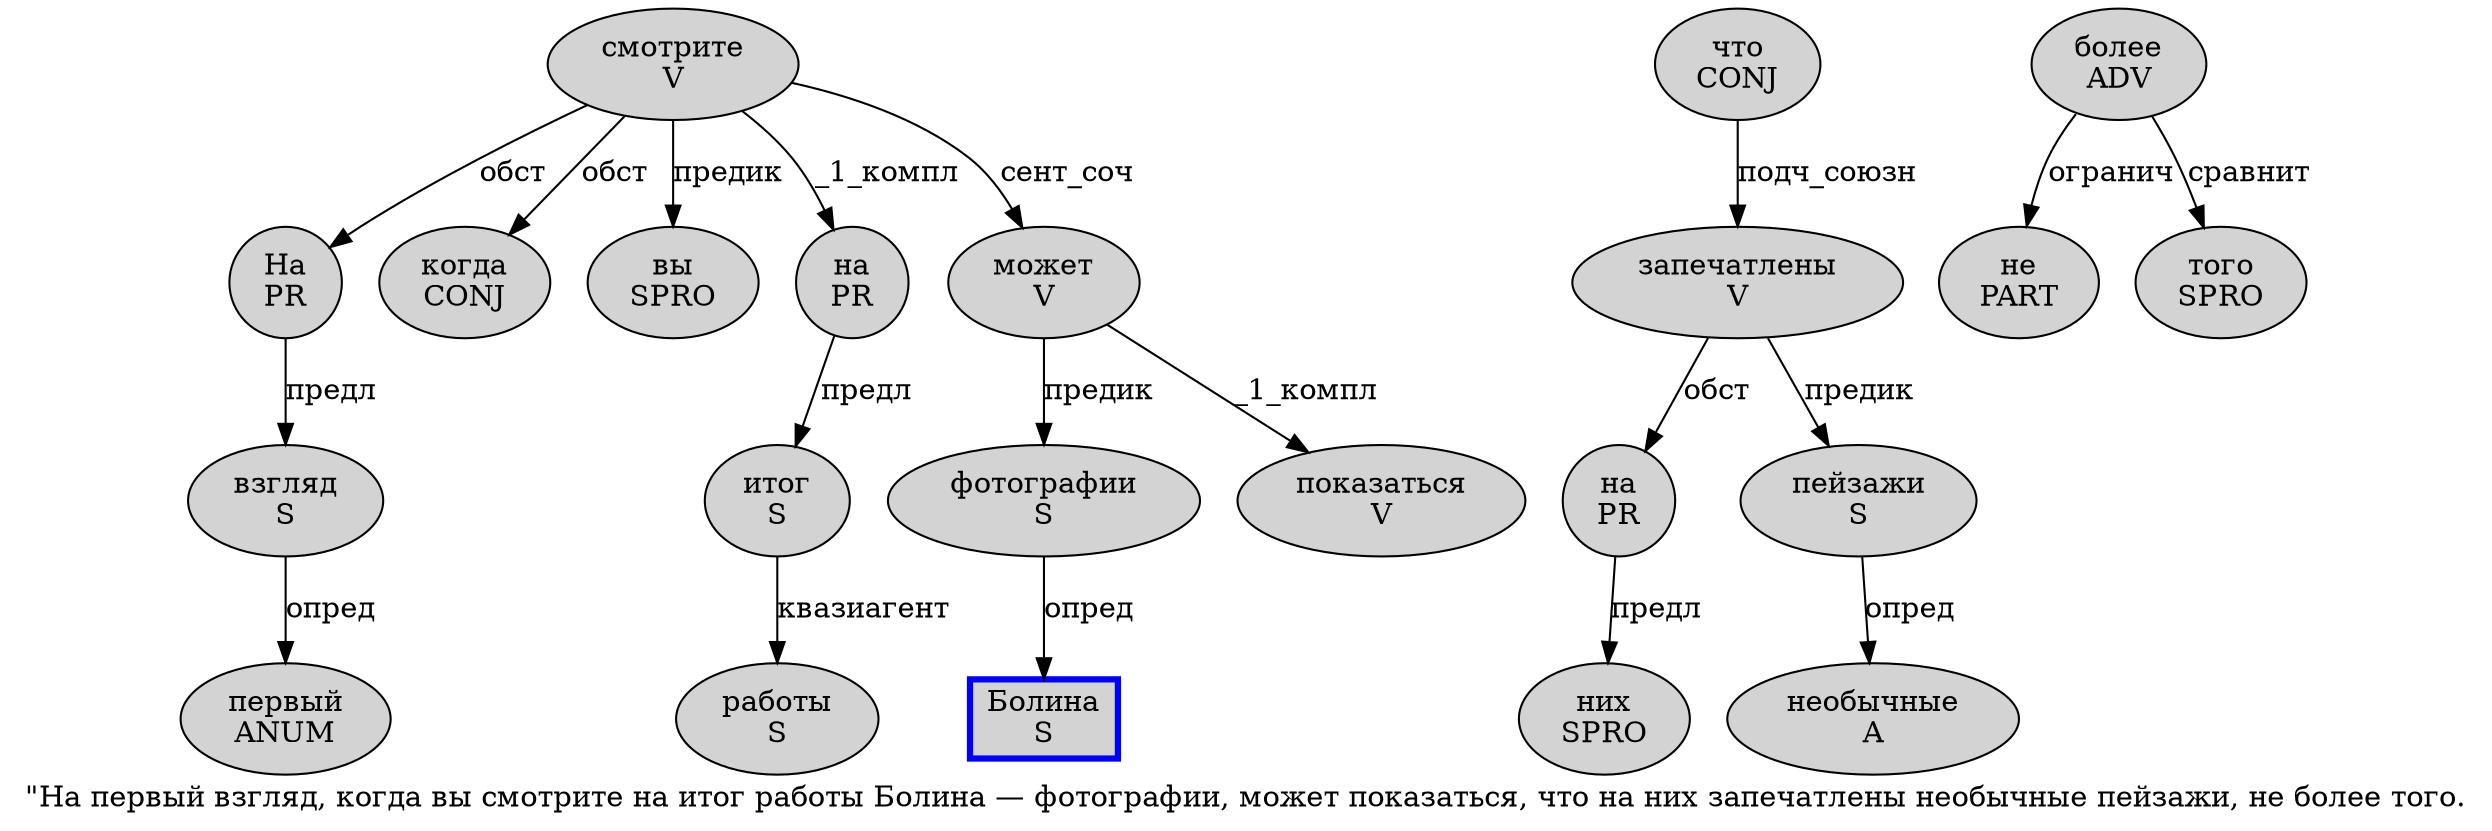 digraph SENTENCE_90 {
	graph [label="\"На первый взгляд, когда вы смотрите на итог работы Болина — фотографии, может показаться, что на них запечатлены необычные пейзажи, не более того."]
	node [style=filled]
		1 [label="На
PR" color="" fillcolor=lightgray penwidth=1 shape=ellipse]
		2 [label="первый
ANUM" color="" fillcolor=lightgray penwidth=1 shape=ellipse]
		3 [label="взгляд
S" color="" fillcolor=lightgray penwidth=1 shape=ellipse]
		5 [label="когда
CONJ" color="" fillcolor=lightgray penwidth=1 shape=ellipse]
		6 [label="вы
SPRO" color="" fillcolor=lightgray penwidth=1 shape=ellipse]
		7 [label="смотрите
V" color="" fillcolor=lightgray penwidth=1 shape=ellipse]
		8 [label="на
PR" color="" fillcolor=lightgray penwidth=1 shape=ellipse]
		9 [label="итог
S" color="" fillcolor=lightgray penwidth=1 shape=ellipse]
		10 [label="работы
S" color="" fillcolor=lightgray penwidth=1 shape=ellipse]
		11 [label="Болина
S" color=blue fillcolor=lightgray penwidth=3 shape=box]
		13 [label="фотографии
S" color="" fillcolor=lightgray penwidth=1 shape=ellipse]
		15 [label="может
V" color="" fillcolor=lightgray penwidth=1 shape=ellipse]
		16 [label="показаться
V" color="" fillcolor=lightgray penwidth=1 shape=ellipse]
		18 [label="что
CONJ" color="" fillcolor=lightgray penwidth=1 shape=ellipse]
		19 [label="на
PR" color="" fillcolor=lightgray penwidth=1 shape=ellipse]
		20 [label="них
SPRO" color="" fillcolor=lightgray penwidth=1 shape=ellipse]
		21 [label="запечатлены
V" color="" fillcolor=lightgray penwidth=1 shape=ellipse]
		22 [label="необычные
A" color="" fillcolor=lightgray penwidth=1 shape=ellipse]
		23 [label="пейзажи
S" color="" fillcolor=lightgray penwidth=1 shape=ellipse]
		25 [label="не
PART" color="" fillcolor=lightgray penwidth=1 shape=ellipse]
		26 [label="более
ADV" color="" fillcolor=lightgray penwidth=1 shape=ellipse]
		27 [label="того
SPRO" color="" fillcolor=lightgray penwidth=1 shape=ellipse]
			1 -> 3 [label="предл"]
			26 -> 25 [label="огранич"]
			26 -> 27 [label="сравнит"]
			9 -> 10 [label="квазиагент"]
			23 -> 22 [label="опред"]
			7 -> 1 [label="обст"]
			7 -> 5 [label="обст"]
			7 -> 6 [label="предик"]
			7 -> 8 [label="_1_компл"]
			7 -> 15 [label="сент_соч"]
			3 -> 2 [label="опред"]
			13 -> 11 [label="опред"]
			8 -> 9 [label="предл"]
			15 -> 13 [label="предик"]
			15 -> 16 [label="_1_компл"]
			19 -> 20 [label="предл"]
			21 -> 19 [label="обст"]
			21 -> 23 [label="предик"]
			18 -> 21 [label="подч_союзн"]
}